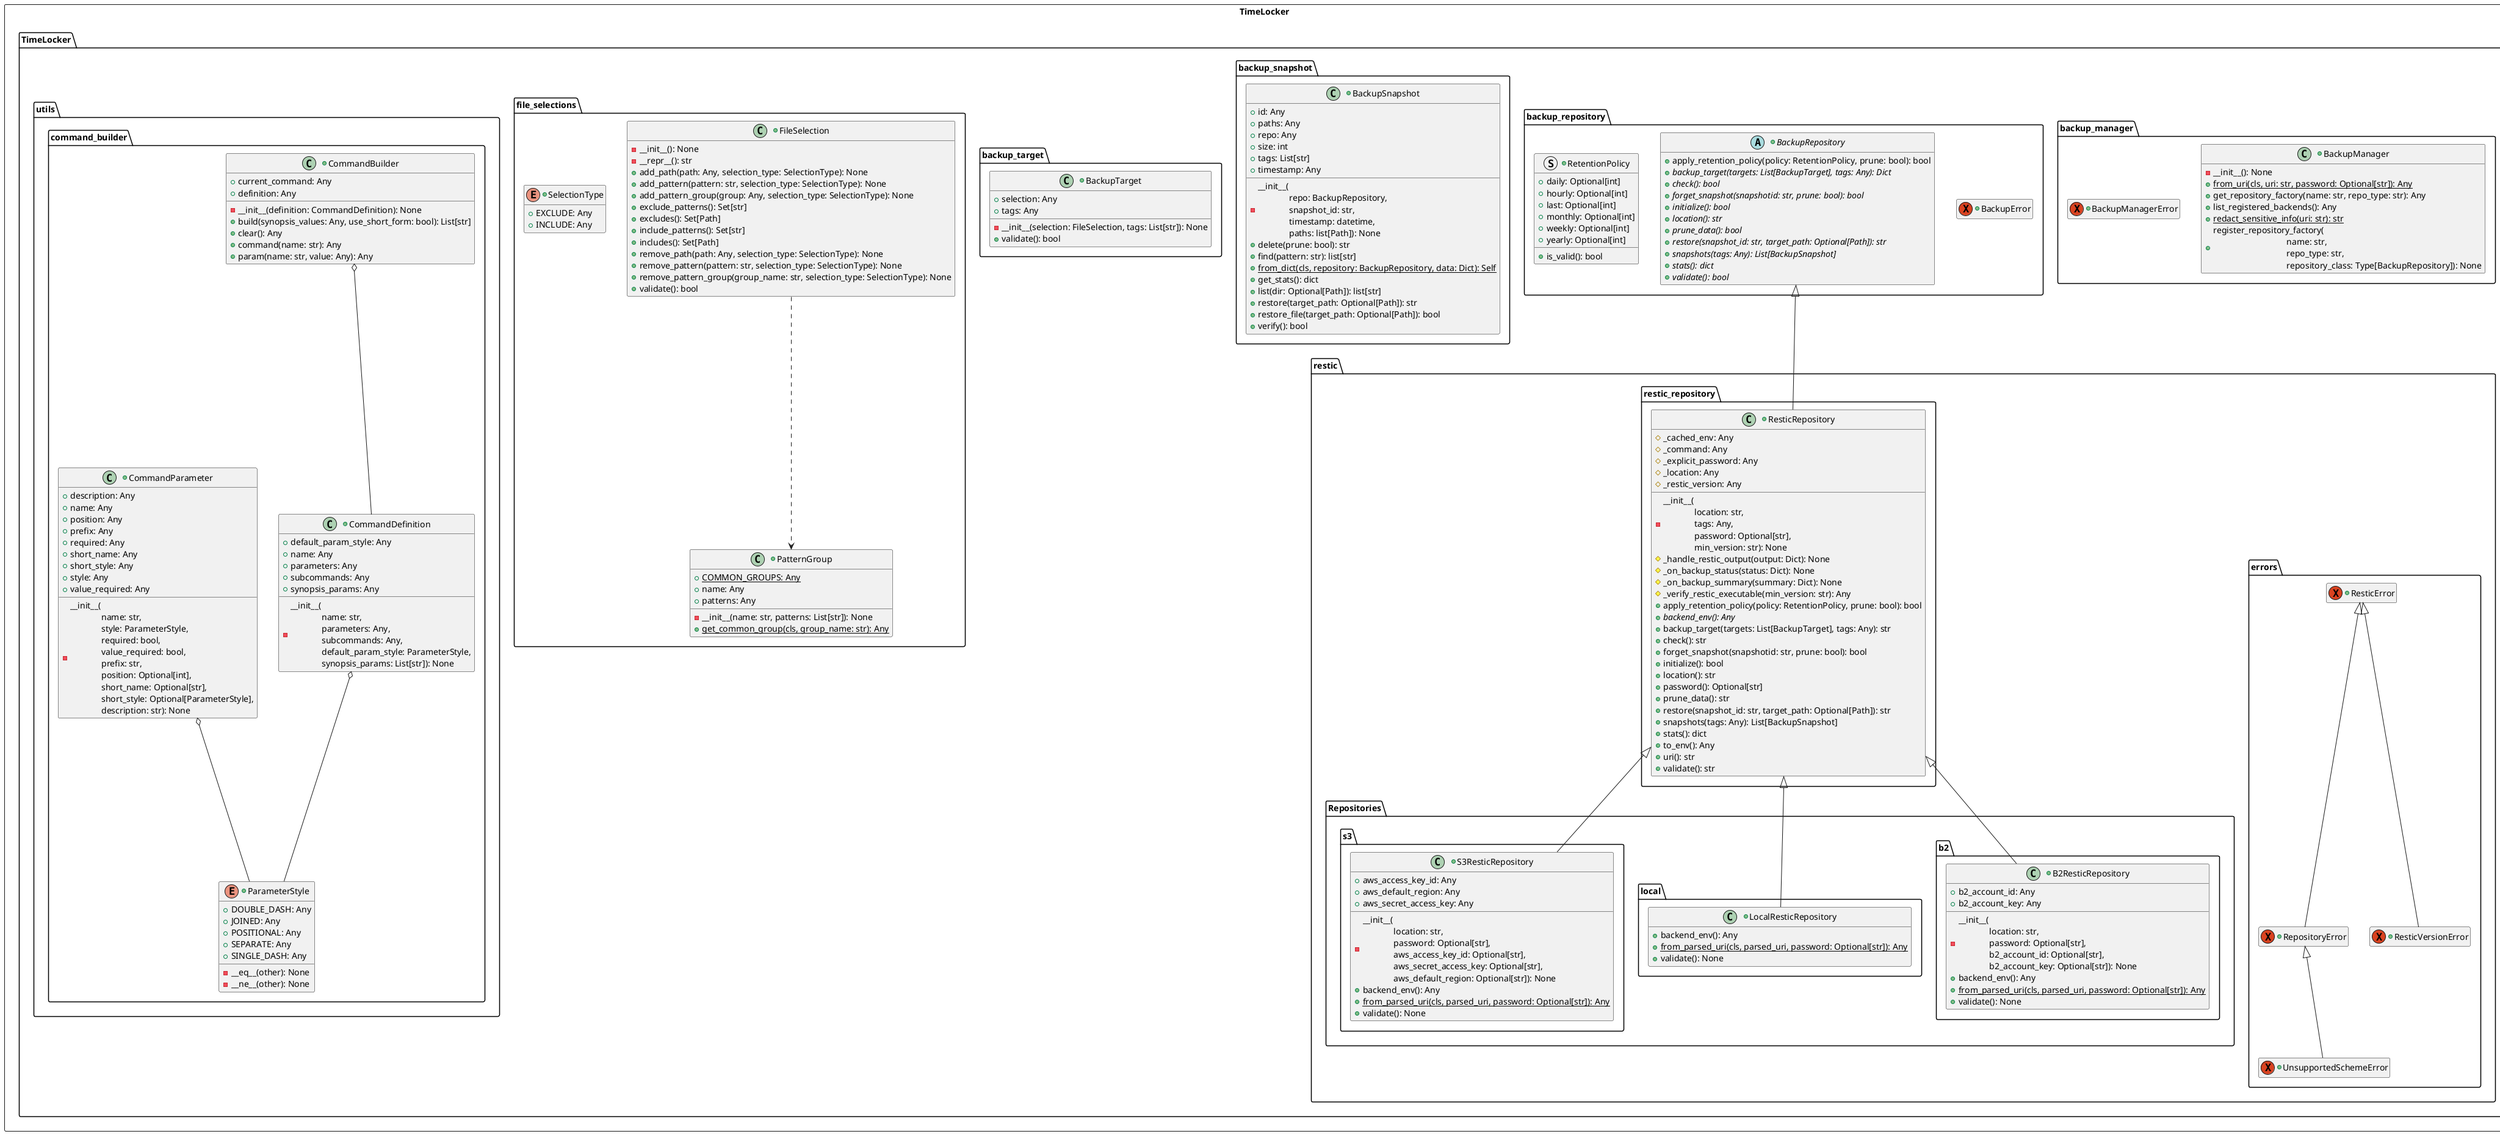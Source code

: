 @startuml
' PlantUML style configuration
!theme _none_
skin plantuml
hide empty members

' Project classes

+class TimeLocker.TimeLocker.backup_manager.BackupManager {
    -__init__(): None
    +{classifier} from_uri(cls, uri: str, password: Optional[str]): Any
    +get_repository_factory(name: str, repo_type: str): Any
    +list_registered_backends(): Any
    +{static} redact_sensitive_info(uri: str): str
    +register_repository_factory(\n                                 name: str,\n                                 repo_type: str,\n                                 repository_class: Type[BackupRepository]): None
}

+exception TimeLocker.TimeLocker.backup_manager.BackupManagerError {
}

+exception TimeLocker.TimeLocker.backup_repository.BackupError {
}

+abstract class TimeLocker.TimeLocker.backup_repository.BackupRepository {
    +apply_retention_policy(policy: RetentionPolicy, prune: bool): bool
    +{abstract} backup_target(targets: List[BackupTarget], tags: Any): Dict
    +{abstract} check(): bool
    +{abstract} forget_snapshot(snapshotid: str, prune: bool): bool
    +{abstract} initialize(): bool
    +{abstract} location(): str
    +{abstract} prune_data(): bool
    +{abstract} restore(snapshot_id: str, target_path: Optional[Path]): str
    +{abstract} snapshots(tags: Any): List[BackupSnapshot]
    +{abstract} stats(): dict
    +{abstract} validate(): bool
}

+struct TimeLocker.TimeLocker.backup_repository.RetentionPolicy {
    +daily: Optional[int]
    +hourly: Optional[int]
    +last: Optional[int]
    +monthly: Optional[int]
    +weekly: Optional[int]
    +yearly: Optional[int]
    +is_valid(): bool
}

+class TimeLocker.TimeLocker.backup_snapshot.BackupSnapshot {
    +id: Any
    +paths: Any
    +repo: Any
    +size: int
    +tags: List[str]
    +timestamp: Any
    -__init__(\n              repo: BackupRepository,\n              snapshot_id: str,\n              timestamp: datetime,\n              paths: list[Path]): None
    +delete(prune: bool): str
    +find(pattern: str): list[str]
    +{classifier} from_dict(cls, repository: BackupRepository, data: Dict): Self
    +get_stats(): dict
    +list(dir: Optional[Path]): list[str]
    +restore(target_path: Optional[Path]): str
    +restore_file(target_path: Optional[Path]): bool
    +verify(): bool
}

+class TimeLocker.TimeLocker.backup_target.BackupTarget {
    +selection: Any
    +tags: Any
    -__init__(selection: FileSelection, tags: List[str]): None
    +validate(): bool
}

+class TimeLocker.TimeLocker.file_selections.FileSelection {
    -__init__(): None
    -__repr__(): str
    +add_path(path: Any, selection_type: SelectionType): None
    +add_pattern(pattern: str, selection_type: SelectionType): None
    +add_pattern_group(group: Any, selection_type: SelectionType): None
    +exclude_patterns(): Set[str]
    +excludes(): Set[Path]
    +include_patterns(): Set[str]
    +includes(): Set[Path]
    +remove_path(path: Any, selection_type: SelectionType): None
    +remove_pattern(pattern: str, selection_type: SelectionType): None
    +remove_pattern_group(group_name: str, selection_type: SelectionType): None
    +validate(): bool
}

+class TimeLocker.TimeLocker.file_selections.PatternGroup {
    +{static} COMMON_GROUPS: Any
    +name: Any
    +patterns: Any
    -__init__(name: str, patterns: List[str]): None
    +{classifier} get_common_group(cls, group_name: str): Any
}

+enum TimeLocker.TimeLocker.file_selections.SelectionType {
    +EXCLUDE: Any
    +INCLUDE: Any
}

+class TimeLocker.TimeLocker.restic.Repositories.b2.B2ResticRepository {
    +b2_account_id: Any
    +b2_account_key: Any
    -__init__(\n              location: str,\n              password: Optional[str],\n              b2_account_id: Optional[str],\n              b2_account_key: Optional[str]): None
    +backend_env(): Any
    +{classifier} from_parsed_uri(cls, parsed_uri, password: Optional[str]): Any
    +validate(): None
}

+class TimeLocker.TimeLocker.restic.Repositories.local.LocalResticRepository {
    +backend_env(): Any
    +{classifier} from_parsed_uri(cls, parsed_uri, password: Optional[str]): Any
    +validate(): None
}

+class TimeLocker.TimeLocker.restic.Repositories.s3.S3ResticRepository {
    +aws_access_key_id: Any
    +aws_default_region: Any
    +aws_secret_access_key: Any
    -__init__(\n              location: str,\n              password: Optional[str],\n              aws_access_key_id: Optional[str],\n              aws_secret_access_key: Optional[str],\n              aws_default_region: Optional[str]): None
    +backend_env(): Any
    +{classifier} from_parsed_uri(cls, parsed_uri, password: Optional[str]): Any
    +validate(): None
}

+exception TimeLocker.TimeLocker.restic.errors.RepositoryError {
}

+exception TimeLocker.TimeLocker.restic.errors.ResticError {
}

+exception TimeLocker.TimeLocker.restic.errors.ResticVersionError {
}

+exception TimeLocker.TimeLocker.restic.errors.UnsupportedSchemeError {
}

+class TimeLocker.TimeLocker.restic.restic_repository.ResticRepository {
    #_cached_env: Any
    #_command: Any
    #_explicit_password: Any
    #_location: Any
    #_restic_version: Any
    -__init__(\n              location: str,\n              tags: Any,\n              password: Optional[str],\n              min_version: str): None
    #_handle_restic_output(output: Dict): None
    #_on_backup_status(status: Dict): None
    #_on_backup_summary(summary: Dict): None
    #_verify_restic_executable(min_version: str): Any
    +apply_retention_policy(policy: RetentionPolicy, prune: bool): bool
    +{abstract} backend_env(): Any
    +backup_target(targets: List[BackupTarget], tags: Any): str
    +check(): str
    +forget_snapshot(snapshotid: str, prune: bool): bool
    +initialize(): bool
    +location(): str
    +password(): Optional[str]
    +prune_data(): str
    +restore(snapshot_id: str, target_path: Optional[Path]): str
    +snapshots(tags: Any): List[BackupSnapshot]
    +stats(): dict
    +to_env(): Any
    +uri(): str
    +validate(): str
}

+class TimeLocker.TimeLocker.utils.command_builder.CommandBuilder {
    +current_command: Any
    +definition: Any
    -__init__(definition: CommandDefinition): None
    +build(synopsis_values: Any, use_short_form: bool): List[str]
    +clear(): Any
    +command(name: str): Any
    +param(name: str, value: Any): Any
}

+class TimeLocker.TimeLocker.utils.command_builder.CommandDefinition {
    +default_param_style: Any
    +name: Any
    +parameters: Any
    +subcommands: Any
    +synopsis_params: Any
    -__init__(\n              name: str,\n              parameters: Any,\n              subcommands: Any,\n              default_param_style: ParameterStyle,\n              synopsis_params: List[str]): None
}

+class TimeLocker.TimeLocker.utils.command_builder.CommandParameter {
    +description: Any
    +name: Any
    +position: Any
    +prefix: Any
    +required: Any
    +short_name: Any
    +short_style: Any
    +style: Any
    +value_required: Any
    -__init__(\n              name: str,\n              style: ParameterStyle,\n              required: bool,\n              value_required: bool,\n              prefix: str,\n              position: Optional[int],\n              short_name: Optional[str],\n              short_style: Optional[ParameterStyle],\n              description: str): None
}

+enum TimeLocker.TimeLocker.utils.command_builder.ParameterStyle {
    +DOUBLE_DASH: Any
    +JOINED: Any
    +POSITIONAL: Any
    +SEPARATE: Any
    +SINGLE_DASH: Any
    -__eq__(other): None
    -__ne__(other): None
}


' Relationships

' Extensions (inheritance)
TimeLocker.TimeLocker.backup_repository.BackupRepository <|-- TimeLocker.TimeLocker.restic.restic_repository.ResticRepository
TimeLocker.TimeLocker.restic.errors.RepositoryError <|-- TimeLocker.TimeLocker.restic.errors.UnsupportedSchemeError
TimeLocker.TimeLocker.restic.errors.ResticError <|-- TimeLocker.TimeLocker.restic.errors.RepositoryError
TimeLocker.TimeLocker.restic.errors.ResticError <|-- TimeLocker.TimeLocker.restic.errors.ResticVersionError
TimeLocker.TimeLocker.restic.restic_repository.ResticRepository <|-- TimeLocker.TimeLocker.restic.Repositories.b2.B2ResticRepository
TimeLocker.TimeLocker.restic.restic_repository.ResticRepository <|-- TimeLocker.TimeLocker.restic.Repositories.local.LocalResticRepository
TimeLocker.TimeLocker.restic.restic_repository.ResticRepository <|-- TimeLocker.TimeLocker.restic.Repositories.s3.S3ResticRepository

' Aggregations
TimeLocker.TimeLocker.utils.command_builder.CommandBuilder o-- TimeLocker.TimeLocker.utils.command_builder.CommandDefinition
TimeLocker.TimeLocker.utils.command_builder.CommandDefinition o-- TimeLocker.TimeLocker.utils.command_builder.ParameterStyle
TimeLocker.TimeLocker.utils.command_builder.CommandParameter o-- TimeLocker.TimeLocker.utils.command_builder.ParameterStyle

' Weak dependencies
TimeLocker.TimeLocker.file_selections.FileSelection ..> TimeLocker.TimeLocker.file_selections.PatternGroup

' Packages
package TimeLocker <<Rectangle>> {
}

@enduml